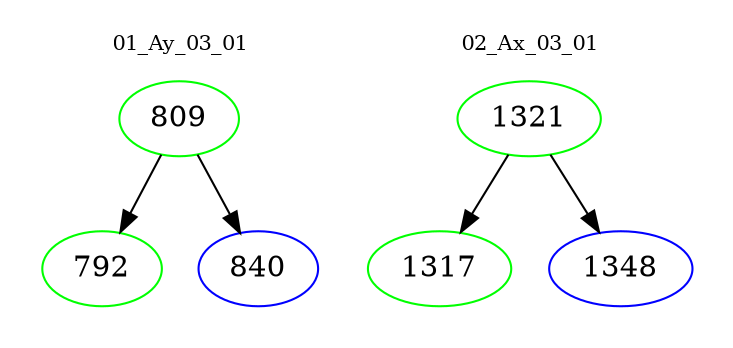 digraph{
subgraph cluster_0 {
color = white
label = "01_Ay_03_01";
fontsize=10;
T0_809 [label="809", color="green"]
T0_809 -> T0_792 [color="black"]
T0_792 [label="792", color="green"]
T0_809 -> T0_840 [color="black"]
T0_840 [label="840", color="blue"]
}
subgraph cluster_1 {
color = white
label = "02_Ax_03_01";
fontsize=10;
T1_1321 [label="1321", color="green"]
T1_1321 -> T1_1317 [color="black"]
T1_1317 [label="1317", color="green"]
T1_1321 -> T1_1348 [color="black"]
T1_1348 [label="1348", color="blue"]
}
}

